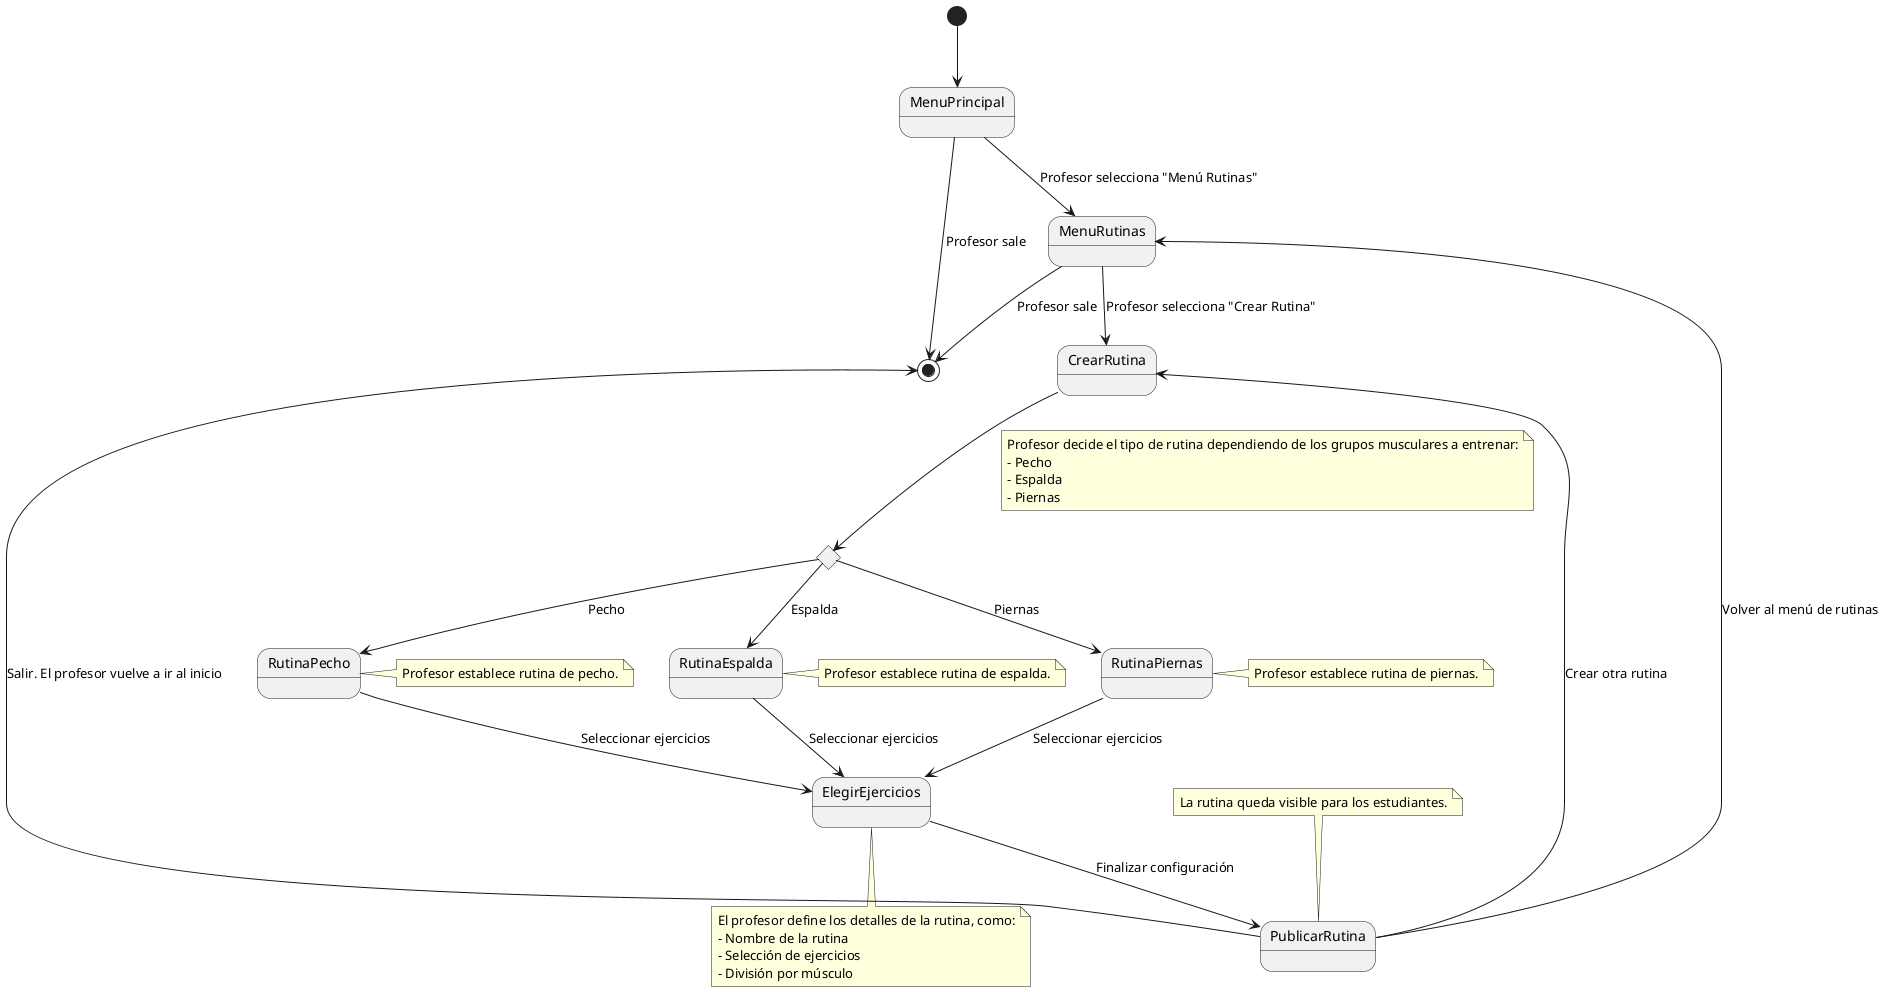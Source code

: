 @startuml

[*] --> MenuPrincipal

MenuPrincipal -d-> MenuRutinas : Profesor selecciona "Menú Rutinas"
MenuPrincipal --> [*] : Profesor sale

MenuRutinas -d-> CrearRutina : Profesor selecciona "Crear Rutina"
MenuRutinas -d-> [*] : Profesor sale

state TipoDeRutina <<choice>>
CrearRutina -d-> TipoDeRutina
note on link
    Profesor decide el tipo de rutina dependiendo de los grupos musculares a entrenar:
    - Pecho
    - Espalda
    - Piernas
end note

TipoDeRutina -d-> RutinaPecho : Pecho
note right of RutinaPecho
    Profesor establece rutina de pecho.
end note

TipoDeRutina -d-> RutinaEspalda : Espalda
note right of RutinaEspalda
    Profesor establece rutina de espalda.
end note

TipoDeRutina -d-> RutinaPiernas : Piernas
note right of RutinaPiernas
    Profesor establece rutina de piernas.
end note

RutinaPecho --> ElegirEjercicios : Seleccionar ejercicios
RutinaEspalda --> ElegirEjercicios : Seleccionar ejercicios
RutinaPiernas --> ElegirEjercicios : Seleccionar ejercicios

note bottom of ElegirEjercicios
    El profesor define los detalles de la rutina, como:
    - Nombre de la rutina
    - Selección de ejercicios
    - División por músculo
end note

ElegirEjercicios -d-> PublicarRutina : Finalizar configuración

note top of PublicarRutina
    La rutina queda visible para los estudiantes.
end note

PublicarRutina -u-> CrearRutina : Crear otra rutina
PublicarRutina -u-> MenuRutinas : Volver al menú de rutinas
PublicarRutina -u-> [*] : Salir. El profesor vuelve a ir al inicio

@enduml